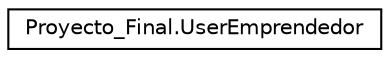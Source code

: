 digraph "Graphical Class Hierarchy"
{
 // INTERACTIVE_SVG=YES
 // LATEX_PDF_SIZE
  edge [fontname="Helvetica",fontsize="10",labelfontname="Helvetica",labelfontsize="10"];
  node [fontname="Helvetica",fontsize="10",shape=record];
  rankdir="LR";
  Node0 [label="Proyecto_Final.UserEmprendedor",height=0.2,width=0.4,color="black", fillcolor="white", style="filled",URL="$classProyecto__Final_1_1UserEmprendedor.html",tooltip="Esta clase representa a los usuarios emprendedores en el sistema."];
}
